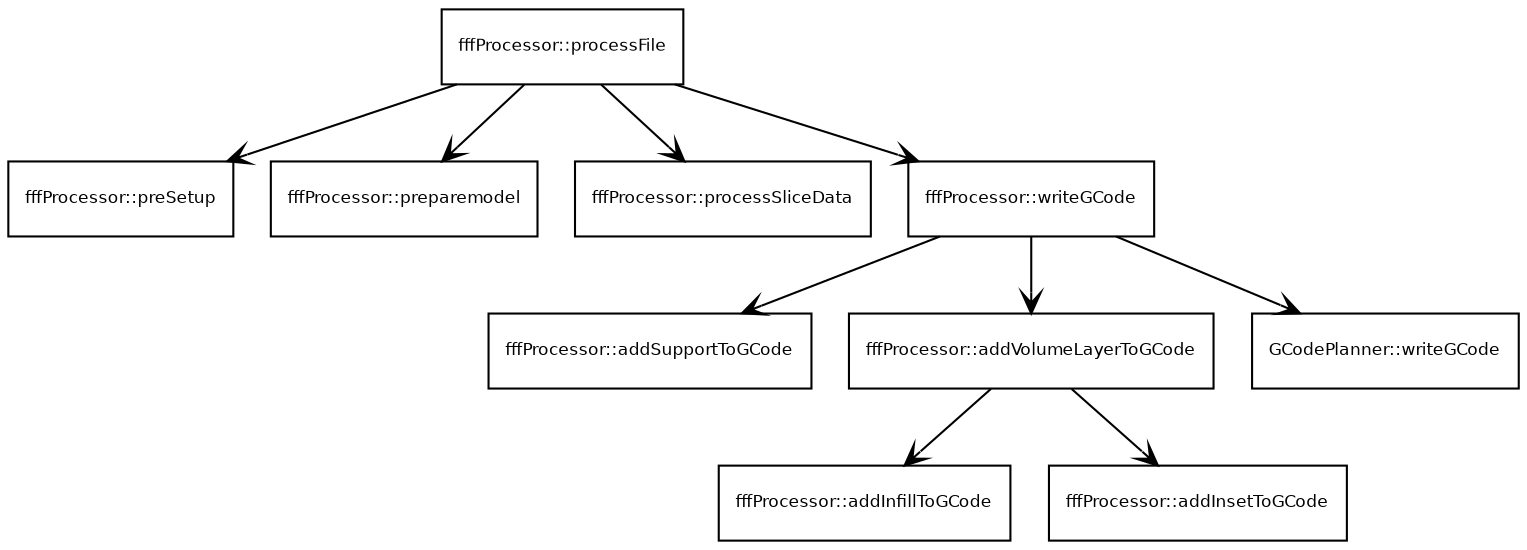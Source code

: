 digraph dependencies {
fontname = "Bitstream Vera Sans"
fontsize = 8  node [    fontname = "Bitstream Vera Sans"
  fontsize = 8
  shape = "record"
]
edge [
  fontname = "Bitstream Vera Sans"
  fontsize = 8
]

processFile [label = "fffProcessor::processFile"]

preSetup [label = "fffProcessor::preSetup"]

preparemodel [label = "fffProcessor::preparemodel"]

processSliceData [label = "fffProcessor::processSliceData"]

writeGCode [label = "fffProcessor::writeGCode"]

addSupportToGCode [label = "fffProcessor::addSupportToGCode"]

addVolumeLayerToGCode [label = "fffProcessor::addVolumeLayerToGCode"]

GCodePlanner_writeGCode [label = "GCodePlanner::writeGCode"]

addInfillToGCode [label = "fffProcessor::addInfillToGCode"]
addInsetToGCode [label = "fffProcessor::addInsetToGCode "]

edge [arrowhead = open]
processFile->preSetup
processFile->preparemodel
processFile->processSliceData
processFile->writeGCode

writeGCode->addSupportToGCode
writeGCode->addVolumeLayerToGCode
writeGCode->GCodePlanner_writeGCode

addVolumeLayerToGCode->addInfillToGCode
addVolumeLayerToGCode->addInsetToGCode


}
